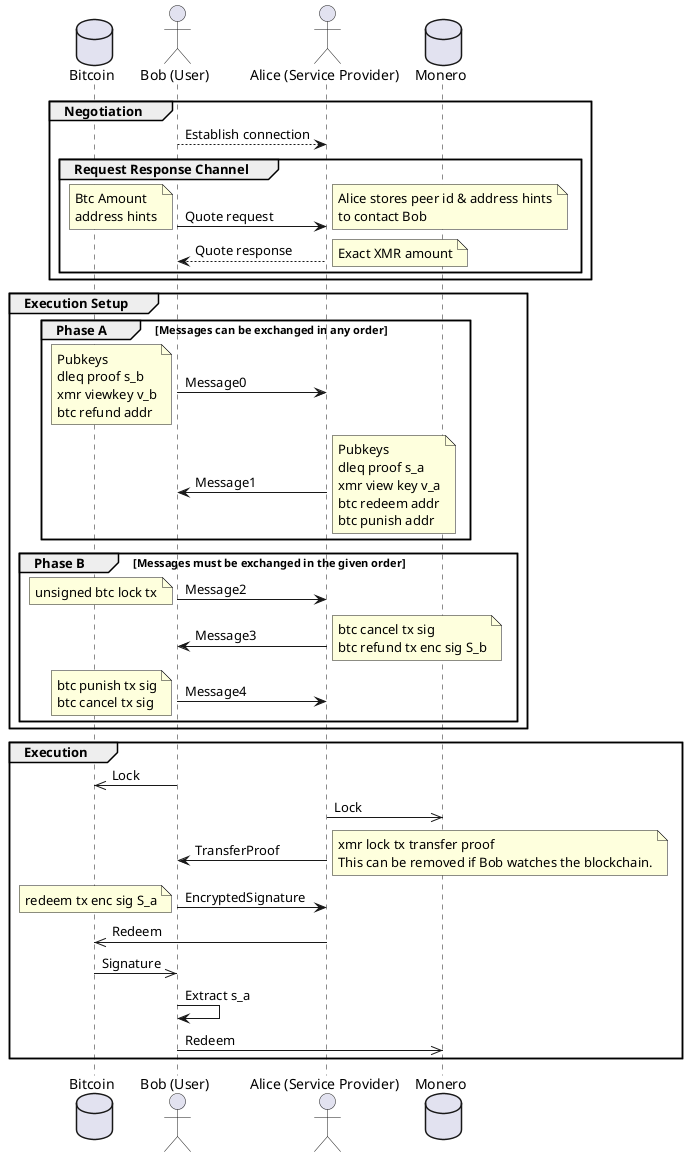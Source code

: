 @startuml
database Bitcoin
actor Bob as "Bob (User)"
Actor Alice as "Alice (Service Provider)"
database Monero

group Negotiation

    Bob --> Alice: Establish connection

    group Request Response Channel
        Bob -> Alice: Quote request
        note left: Btc Amount\naddress hints
        note right: Alice stores peer id & address hints\nto contact Bob

        Alice --> Bob: Quote response
        note right: Exact XMR amount
    end
end

group Execution Setup
    group Phase A [Messages can be exchanged in any order]
        Bob -> Alice: Message0
        note left: Pubkeys\ndleq proof s_b\nxmr viewkey v_b\nbtc refund addr

        Alice -> Bob: Message1
        note right: Pubkeys\ndleq proof s_a\nxmr view key v_a\nbtc redeem addr\nbtc punish addr
    end

    group Phase B [Messages must be exchanged in the given order]

        Bob -> Alice: Message2
        note left: unsigned btc lock tx

        Alice -> Bob: Message3
        note right: btc cancel tx sig\nbtc refund tx enc sig S_b

        Bob -> Alice: Message4
        note left: btc punish tx sig\nbtc cancel tx sig

    end
end

group Execution
    Bob ->> Bitcoin: Lock

    Alice ->> Monero: Lock

    Alice -> Bob: TransferProof
    note right: xmr lock tx transfer proof\nThis can be removed if Bob watches the blockchain.

    Bob -> Alice: EncryptedSignature
    note left: redeem tx enc sig S_a

    Alice ->> Bitcoin: Redeem

    Bitcoin ->> Bob: Signature

    Bob -> Bob: Extract s_a

    Bob ->> Monero: Redeem
end

@enduml

